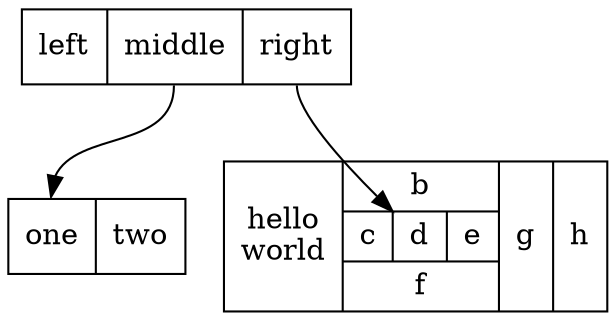 digraph structs {
	node [label="\N", shape=record];
	graph [bb="0,0,260,144"];
	struct1 [label="<f0> left|<f1> middle|<f2> right", pos="77,126", rects="10,108,45,144 45,108,100,144 100,108,144,144", width="1.86", height="0.50"];
	struct2 [label="<f0> one|<f1> two", pos="37,36", rects="0,18,37,54 37,18,75,54", width="1.03", height="0.50"];
	struct3 [label="hello\nworld |{ b |{c|<here> d|e}| f}| g | h", pos="176,36", rects="92,0,141,72 141,48,211,72 141,24,164,48 164,24,188,48 188,24,211,48 141,0,211,24 211,0,235,72 235,0,260,72", width="2.33", height="1.00"];
	struct1:f1 -> struct2:f0 [pos="e,28,54 60,108 53,97 44,84 37,72 35,69 34,66 32,63"];
	struct1:f2 -> struct3:here [pos="e,169,48 133,108 142,93 155,72 164,57"];
}
